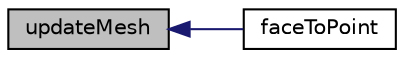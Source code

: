 digraph "updateMesh"
{
  bgcolor="transparent";
  edge [fontname="Helvetica",fontsize="10",labelfontname="Helvetica",labelfontsize="10"];
  node [fontname="Helvetica",fontsize="10",shape=record];
  rankdir="LR";
  Node1371 [label="updateMesh",height=0.2,width=0.4,color="black", fillcolor="grey75", style="filled", fontcolor="black"];
  Node1371 -> Node1372 [dir="back",color="midnightblue",fontsize="10",style="solid",fontname="Helvetica"];
  Node1372 [label="faceToPoint",height=0.2,width=0.4,color="black",URL="$a22489.html#a3bc47ec88778919001d47470af655729",tooltip="From face to tet point. "];
}
